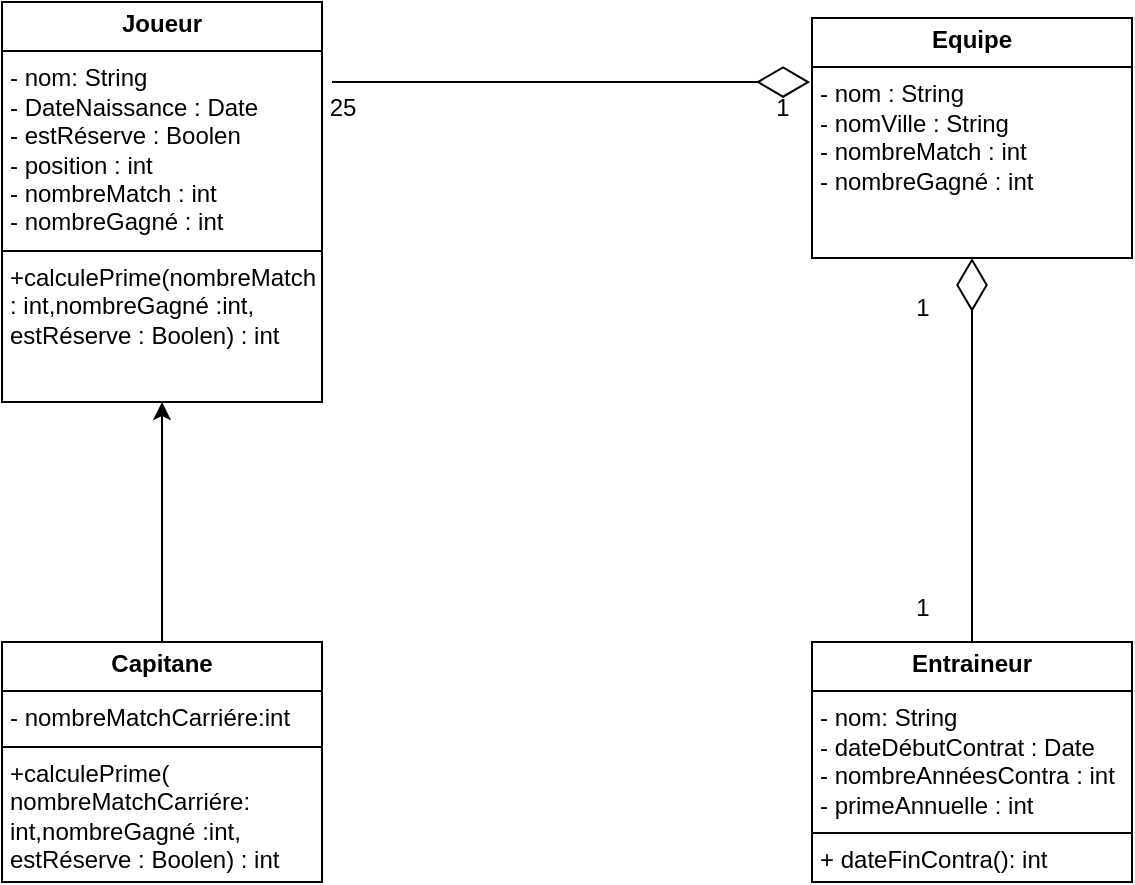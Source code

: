 <mxfile version="28.2.4">
  <diagram id="C5RBs43oDa-KdzZeNtuy" name="Page-1">
    <mxGraphModel dx="1186" dy="755" grid="1" gridSize="10" guides="1" tooltips="1" connect="1" arrows="1" fold="1" page="1" pageScale="1" pageWidth="827" pageHeight="1169" math="0" shadow="0">
      <root>
        <mxCell id="WIyWlLk6GJQsqaUBKTNV-0" />
        <mxCell id="WIyWlLk6GJQsqaUBKTNV-1" parent="WIyWlLk6GJQsqaUBKTNV-0" />
        <mxCell id="6xczzIr13DWclenkuxk2-5" value="&lt;p style=&quot;margin:0px;margin-top:4px;text-align:center;&quot;&gt;&lt;b&gt;Joueur&lt;/b&gt;&lt;/p&gt;&lt;hr size=&quot;1&quot; style=&quot;border-style:solid;&quot;&gt;&lt;p style=&quot;margin:0px;margin-left:4px;&quot;&gt;- nom: String&lt;/p&gt;&lt;p style=&quot;margin:0px;margin-left:4px;&quot;&gt;- DateNaissance : Date&lt;/p&gt;&lt;p style=&quot;margin:0px;margin-left:4px;&quot;&gt;- estRéserve : Boolen&lt;/p&gt;&lt;p style=&quot;margin:0px;margin-left:4px;&quot;&gt;- position : int&lt;/p&gt;&lt;p style=&quot;margin: 0px 0px 0px 4px;&quot;&gt;- nombreMatch : int&lt;/p&gt;&lt;p style=&quot;margin: 0px 0px 0px 4px;&quot;&gt;- nombreGagné : int&lt;/p&gt;&lt;hr size=&quot;1&quot; style=&quot;border-style:solid;&quot;&gt;&lt;p style=&quot;margin:0px;margin-left:4px;&quot;&gt;+calculePrime(&lt;span style=&quot;background-color: transparent; color: light-dark(rgb(0, 0, 0), rgb(255, 255, 255));&quot;&gt;nombreMatch : int,&lt;/span&gt;&lt;span style=&quot;background-color: transparent; color: light-dark(rgb(0, 0, 0), rgb(255, 255, 255));&quot;&gt;nombreGagné :int,&lt;/span&gt;&lt;/p&gt;&lt;p style=&quot;margin:0px;margin-left:4px;&quot;&gt;&lt;span style=&quot;background-color: transparent; color: light-dark(rgb(0, 0, 0), rgb(255, 255, 255));&quot;&gt;estRéserve : Boolen&lt;/span&gt;&lt;span style=&quot;background-color: transparent; color: light-dark(rgb(0, 0, 0), rgb(255, 255, 255));&quot;&gt;) : int&lt;/span&gt;&lt;/p&gt;" style="verticalAlign=top;align=left;overflow=fill;html=1;whiteSpace=wrap;" parent="WIyWlLk6GJQsqaUBKTNV-1" vertex="1">
          <mxGeometry x="80" y="80" width="160" height="200" as="geometry" />
        </mxCell>
        <mxCell id="6xczzIr13DWclenkuxk2-19" value="&lt;p style=&quot;margin:0px;margin-top:4px;text-align:center;&quot;&gt;&lt;b&gt;Equipe&lt;/b&gt;&lt;/p&gt;&lt;hr size=&quot;1&quot; style=&quot;border-style:solid;&quot;&gt;&lt;p style=&quot;margin:0px;margin-left:4px;&quot;&gt;- nom : String&lt;/p&gt;&lt;p style=&quot;margin:0px;margin-left:4px;&quot;&gt;- nomVille : String&lt;/p&gt;&lt;p style=&quot;margin:0px;margin-left:4px;&quot;&gt;- nombreMatch : int&lt;/p&gt;&lt;p style=&quot;margin:0px;margin-left:4px;&quot;&gt;- nombreGagné : int&lt;/p&gt;" style="verticalAlign=top;align=left;overflow=fill;html=1;whiteSpace=wrap;" parent="WIyWlLk6GJQsqaUBKTNV-1" vertex="1">
          <mxGeometry x="485" y="88" width="160" height="120" as="geometry" />
        </mxCell>
        <mxCell id="6xczzIr13DWclenkuxk2-20" value="&lt;p style=&quot;margin:0px;margin-top:4px;text-align:center;&quot;&gt;&lt;b&gt;Capitane&lt;/b&gt;&lt;/p&gt;&lt;hr size=&quot;1&quot; style=&quot;border-style:solid;&quot;&gt;&lt;p style=&quot;margin:0px;margin-left:4px;&quot;&gt;- nombreMatchCarriére:int&amp;nbsp;&lt;/p&gt;&lt;hr size=&quot;1&quot; style=&quot;border-style:solid;&quot;&gt;&lt;p style=&quot;margin: 0px 0px 0px 4px;&quot;&gt;+calculePrime(&lt;/p&gt;&lt;p style=&quot;margin: 0px 0px 0px 4px;&quot;&gt;nombreMatchCarriére&lt;span style=&quot;background-color: transparent; color: light-dark(rgb(0, 0, 0), rgb(255, 255, 255));&quot;&gt;: int,&lt;/span&gt;&lt;span style=&quot;background-color: transparent; color: light-dark(rgb(0, 0, 0), rgb(255, 255, 255));&quot;&gt;nombreGagné :int,&lt;/span&gt;&lt;/p&gt;&lt;p style=&quot;margin: 0px 0px 0px 4px;&quot;&gt;&lt;span style=&quot;background-color: transparent; color: light-dark(rgb(0, 0, 0), rgb(255, 255, 255));&quot;&gt;estRéserve : Boolen&lt;/span&gt;&lt;span style=&quot;background-color: transparent; color: light-dark(rgb(0, 0, 0), rgb(255, 255, 255));&quot;&gt;) : int&lt;/span&gt;&lt;/p&gt;" style="verticalAlign=top;align=left;overflow=fill;html=1;whiteSpace=wrap;" parent="WIyWlLk6GJQsqaUBKTNV-1" vertex="1">
          <mxGeometry x="80" y="400" width="160" height="120" as="geometry" />
        </mxCell>
        <mxCell id="6xczzIr13DWclenkuxk2-25" value="&lt;p style=&quot;margin:0px;margin-top:4px;text-align:center;&quot;&gt;&lt;b&gt;Entraineur&lt;/b&gt;&lt;/p&gt;&lt;hr size=&quot;1&quot; style=&quot;border-style:solid;&quot;&gt;&lt;p style=&quot;margin:0px;margin-left:4px;&quot;&gt;- nom: String&lt;/p&gt;&lt;p style=&quot;margin:0px;margin-left:4px;&quot;&gt;- dateDébutContrat : Date&lt;/p&gt;&lt;p style=&quot;margin:0px;margin-left:4px;&quot;&gt;- nombreAnnéesContra : int&lt;/p&gt;&lt;p style=&quot;margin:0px;margin-left:4px;&quot;&gt;- primeAnnuelle : int&lt;/p&gt;&lt;hr size=&quot;1&quot; style=&quot;border-style:solid;&quot;&gt;&lt;p style=&quot;margin:0px;margin-left:4px;&quot;&gt;+ dateFinContra(): int&lt;/p&gt;" style="verticalAlign=top;align=left;overflow=fill;html=1;whiteSpace=wrap;" parent="WIyWlLk6GJQsqaUBKTNV-1" vertex="1">
          <mxGeometry x="485" y="400" width="160" height="120" as="geometry" />
        </mxCell>
        <mxCell id="6xczzIr13DWclenkuxk2-28" value="25" style="text;html=1;align=center;verticalAlign=middle;resizable=0;points=[];autosize=1;strokeColor=none;fillColor=none;" parent="WIyWlLk6GJQsqaUBKTNV-1" vertex="1">
          <mxGeometry x="230" y="118" width="40" height="30" as="geometry" />
        </mxCell>
        <mxCell id="6xczzIr13DWclenkuxk2-29" value="1" style="text;html=1;align=center;verticalAlign=middle;resizable=0;points=[];autosize=1;strokeColor=none;fillColor=none;" parent="WIyWlLk6GJQsqaUBKTNV-1" vertex="1">
          <mxGeometry x="455" y="118" width="30" height="30" as="geometry" />
        </mxCell>
        <mxCell id="6xczzIr13DWclenkuxk2-30" value="" style="endArrow=classic;html=1;rounded=0;entryX=0.5;entryY=1;entryDx=0;entryDy=0;exitX=0.5;exitY=0;exitDx=0;exitDy=0;" parent="WIyWlLk6GJQsqaUBKTNV-1" source="6xczzIr13DWclenkuxk2-20" target="6xczzIr13DWclenkuxk2-5" edge="1">
          <mxGeometry width="50" height="50" relative="1" as="geometry">
            <mxPoint x="400" y="420" as="sourcePoint" />
            <mxPoint x="450" y="370" as="targetPoint" />
          </mxGeometry>
        </mxCell>
        <mxCell id="6xczzIr13DWclenkuxk2-35" value="1" style="text;html=1;align=center;verticalAlign=middle;resizable=0;points=[];autosize=1;strokeColor=none;fillColor=none;" parent="WIyWlLk6GJQsqaUBKTNV-1" vertex="1">
          <mxGeometry x="525" y="218" width="30" height="30" as="geometry" />
        </mxCell>
        <mxCell id="6xczzIr13DWclenkuxk2-36" value="1" style="text;html=1;align=center;verticalAlign=middle;resizable=0;points=[];autosize=1;strokeColor=none;fillColor=none;" parent="WIyWlLk6GJQsqaUBKTNV-1" vertex="1">
          <mxGeometry x="525" y="368" width="30" height="30" as="geometry" />
        </mxCell>
        <mxCell id="vRlzNnqHHJk-PjJlTnAj-0" value="" style="endArrow=diamondThin;endFill=0;endSize=24;html=1;rounded=0;entryX=0.5;entryY=1;entryDx=0;entryDy=0;exitX=0.5;exitY=0;exitDx=0;exitDy=0;" edge="1" parent="WIyWlLk6GJQsqaUBKTNV-1" source="6xczzIr13DWclenkuxk2-25" target="6xczzIr13DWclenkuxk2-19">
          <mxGeometry width="160" relative="1" as="geometry">
            <mxPoint x="334" y="320" as="sourcePoint" />
            <mxPoint x="494" y="320" as="targetPoint" />
          </mxGeometry>
        </mxCell>
        <mxCell id="vRlzNnqHHJk-PjJlTnAj-1" value="" style="endArrow=diamondThin;endFill=0;endSize=24;html=1;rounded=0;entryX=0.967;entryY=0.067;entryDx=0;entryDy=0;entryPerimeter=0;exitX=0.375;exitY=0.067;exitDx=0;exitDy=0;exitPerimeter=0;" edge="1" parent="WIyWlLk6GJQsqaUBKTNV-1" source="6xczzIr13DWclenkuxk2-28" target="6xczzIr13DWclenkuxk2-29">
          <mxGeometry width="160" relative="1" as="geometry">
            <mxPoint x="330" y="390" as="sourcePoint" />
            <mxPoint x="490" y="390" as="targetPoint" />
          </mxGeometry>
        </mxCell>
      </root>
    </mxGraphModel>
  </diagram>
</mxfile>
